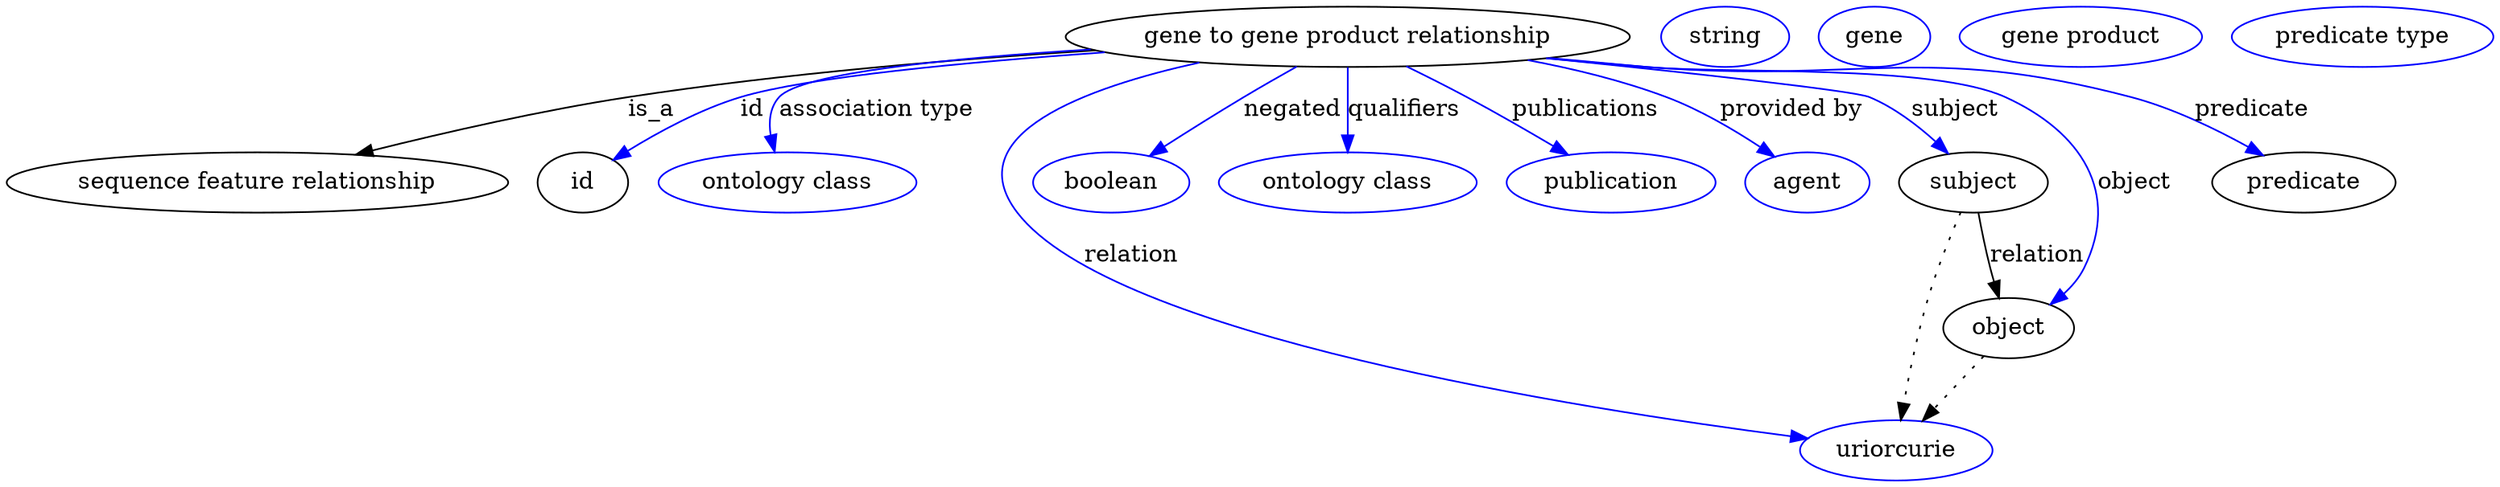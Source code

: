 digraph {
	graph [bb="0,0,1210.2,283"];
	node [label="\N"];
	"gene to gene product relationship"	 [height=0.5,
		label="gene to gene product relationship",
		pos="659.74,265",
		width=3.5747];
	"sequence feature relationship"	 [height=0.5,
		pos="113.74,178",
		width=3.1594];
	"gene to gene product relationship" -> "sequence feature relationship"	 [label=is_a,
		lp="310.74,221.5",
		pos="e,164.13,194.29 540.67,258.14 470.19,252.82 379.4,243.8 299.74,229 257.16,221.09 210.13,208.16 174.01,197.29"];
	id	 [height=0.5,
		pos="272.74,178",
		width=0.75];
	"gene to gene product relationship" -> id	 [color=blue,
		label=id,
		lp="363.24,221.5",
		pos="e,290.53,191.75 546.44,256.45 475.74,250.16 391.9,240.68 357.74,229 336.58,221.76 315,208.73 298.88,197.66",
		style=solid];
	"association type"	 [color=blue,
		height=0.5,
		label="ontology class",
		pos="379.74,178",
		width=1.7151];
	"gene to gene product relationship" -> "association type"	 [color=blue,
		label="association type",
		lp="421.74,221.5",
		pos="e,373.35,196.13 543.19,257.32 470.65,251.31 389.03,241.83 377.74,229 372.31,222.83 371.07,214.43 371.71,206.23",
		style=solid];
	relation	 [color=blue,
		height=0.5,
		label=uriorcurie,
		pos="931.74,18",
		width=1.2638];
	"gene to gene product relationship" -> relation	 [color=blue,
		label=relation,
		lp="557.74,134.5",
		pos="e,889.79,25.249 591.85,249.7 533.45,233.23 463.21,203.4 494.74,160 540.85,96.527 774.1,46.761 879.68,27.111",
		style=solid];
	negated	 [color=blue,
		height=0.5,
		label=boolean,
		pos="541.74,178",
		width=1.0652];
	"gene to gene product relationship" -> negated	 [color=blue,
		label=negated,
		lp="630.24,221.5",
		pos="e,562.71,193.46 635.58,247.18 616.81,233.35 590.73,214.12 570.83,199.44",
		style=solid];
	qualifiers	 [color=blue,
		height=0.5,
		label="ontology class",
		pos="659.74,178",
		width=1.7151];
	"gene to gene product relationship" -> qualifiers	 [color=blue,
		label=qualifiers,
		lp="685.74,221.5",
		pos="e,659.74,196 659.74,246.97 659.74,235.19 659.74,219.56 659.74,206.16",
		style=solid];
	publications	 [color=blue,
		height=0.5,
		label=publication,
		pos="789.74,178",
		width=1.3902];
	"gene to gene product relationship" -> publications	 [color=blue,
		label=publications,
		lp="770.24,221.5",
		pos="e,766.87,194.04 687.48,247.41 696.53,241.61 706.6,235.08 715.74,229 729.91,219.57 745.44,208.91 758.6,199.79",
		style=solid];
	"provided by"	 [color=blue,
		height=0.5,
		label=agent,
		pos="887.74,178",
		width=0.83048];
	"gene to gene product relationship" -> "provided by"	 [color=blue,
		label="provided by",
		lp="868.74,221.5",
		pos="e,869.33,192.24 739.26,250.72 761.88,245.31 786.21,238.18 807.74,229 826.61,220.95 846.06,208.66 861.05,198.16",
		style=solid];
	subject	 [height=0.5,
		pos="971.74,178",
		width=0.99297];
	"gene to gene product relationship" -> subject	 [color=blue,
		label=subject,
		lp="951.24,221.5",
		pos="e,955.65,194.31 752.61,252.52 819.23,243.39 898.48,232.08 905.74,229 921.23,222.42 936.25,211.31 948.04,201.14",
		style=solid];
	object	 [height=0.5,
		pos="991.74,91",
		width=0.9027];
	"gene to gene product relationship" -> object	 [color=blue,
		label=object,
		lp="1043.7,178",
		pos="e,1011.9,105.27 752.18,252.47 767.07,250.56 782.32,248.68 796.74,247 875.72,237.82 901,258.74 974.74,229 996.76,220.12 1004.1,216.09 \
1016.7,196 1029.8,175.19 1026.1,166.44 1028.7,142 1029.5,135.37 1031.3,133.14 1028.7,127 1026.5,121.74 1023.1,116.86 1019.2,112.51",
		style=solid];
	predicate	 [height=0.5,
		pos="1138.7,178",
		width=1.1916];
	"gene to gene product relationship" -> predicate	 [color=blue,
		label=predicate,
		lp="1112.7,221.5",
		pos="e,1119.2,194.23 750.66,252.25 766.02,250.33 781.82,248.49 796.74,247 854.59,241.21 1002.5,247.03 1057.7,229 1076.9,222.75 1096.1,\
210.99 1110.9,200.33",
		style=solid];
	association_id	 [color=blue,
		height=0.5,
		label=string,
		pos="836.74,265",
		width=0.84854];
	subject -> relation	 [pos="e,935.05,36.239 965.77,159.97 961.3,146.12 955.21,126.47 950.74,109 945.39,88.088 940.44,64.188 936.94,46.13",
		style=dotted];
	subject -> object	 [label=relation,
		lp="1003.7,134.5",
		pos="e,987.6,109 975.88,159.97 978.62,148.08 982.26,132.25 985.36,118.76"];
	"gene to gene product relationship_subject"	 [color=blue,
		height=0.5,
		label=gene,
		pos="912.74,265",
		width=0.75827];
	object -> relation	 [pos="e,945.93,35.261 978.12,74.435 970.54,65.207 960.94,53.528 952.44,43.191",
		style=dotted];
	"gene to gene product relationship_object"	 [color=blue,
		height=0.5,
		label="gene product",
		pos="1014.7,265",
		width=1.5707];
	"gene to gene product relationship_predicate"	 [color=blue,
		height=0.5,
		label="predicate type",
		pos="1149.7,265",
		width=1.679];
}

